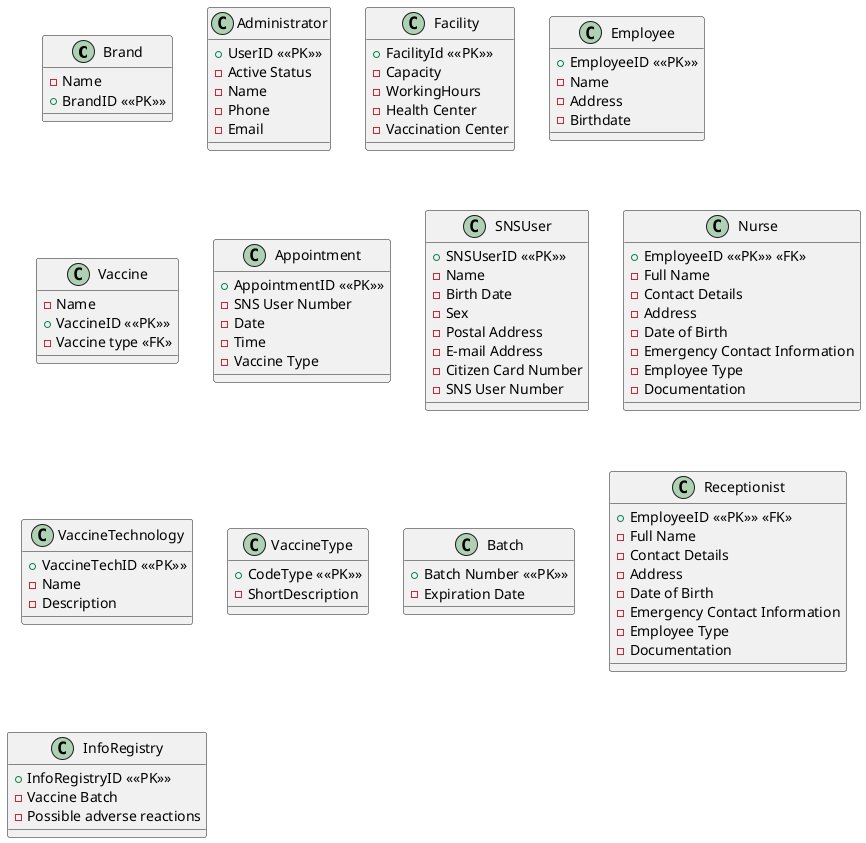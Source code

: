 @startuml
'https://plantuml.com/class-diagram

!define PK <<PK>>

'skinparam monochrome true
'skinparam packageStyle rectangle
'skinparam shadowing false
'
'left to right direction
'
'skinparam classAttributeIconSize 0
'
'hide circle
'hide methods


class Brand {
    - Name
    + BrandID <<PK>>

}

'class CheckIn {
'    - SNSUser number
'    - Appointment data
'    + CheckinID <<PK>>
'}

class Administrator {
  + UserID <<PK>>
  - Active Status
  - Name
  - Phone
  - Email
}

class Facility {
  + FacilityId <<PK>>
  - Capacity
  - WorkingHours
  - Health Center
  - Vaccination Center
}

class Employee {
    + EmployeeID <<PK>>
    - Name
    - Address
    - Birthdate
}


class Vaccine {
  - Name
  + VaccineID <<PK>>
  - Vaccine type <<FK>>
}

class Appointment {
    + AppointmentID <<PK>>
    - SNS User Number
    - Date
    - Time
    - Vaccine Type
}

class SNSUser {
    + SNSUserID <<PK>>
    - Name
    - Birth Date
    - Sex
    - Postal Address
    - E-mail Address
    - Citizen Card Number
    - SNS User Number
}
class Nurse {
    + EmployeeID <<PK>> <<FK>>
    - Full Name
    - Contact Details
    - Address
    - Date of Birth
    - Emergency Contact Information
    - Employee Type
    - Documentation
}

class VaccineTechnology {
    + VaccineTechID <<PK>>
    - Name
    - Description
}

class VaccineType {
    + CodeType <<PK>>
    - ShortDescription
}

class Batch {
    + Batch Number <<PK>>
    - Expiration Date
}

class Receptionist {
    + EmployeeID <<PK>> <<FK>>
    - Full Name
    - Contact Details
    - Address
    - Date of Birth
    - Emergency Contact Information
    - Employee Type
    - Documentation
}

class InfoRegistry {
    + InfoRegistryID <<PK>>
    - Vaccine Batch
    - Possible adverse reactions
}

@enduml